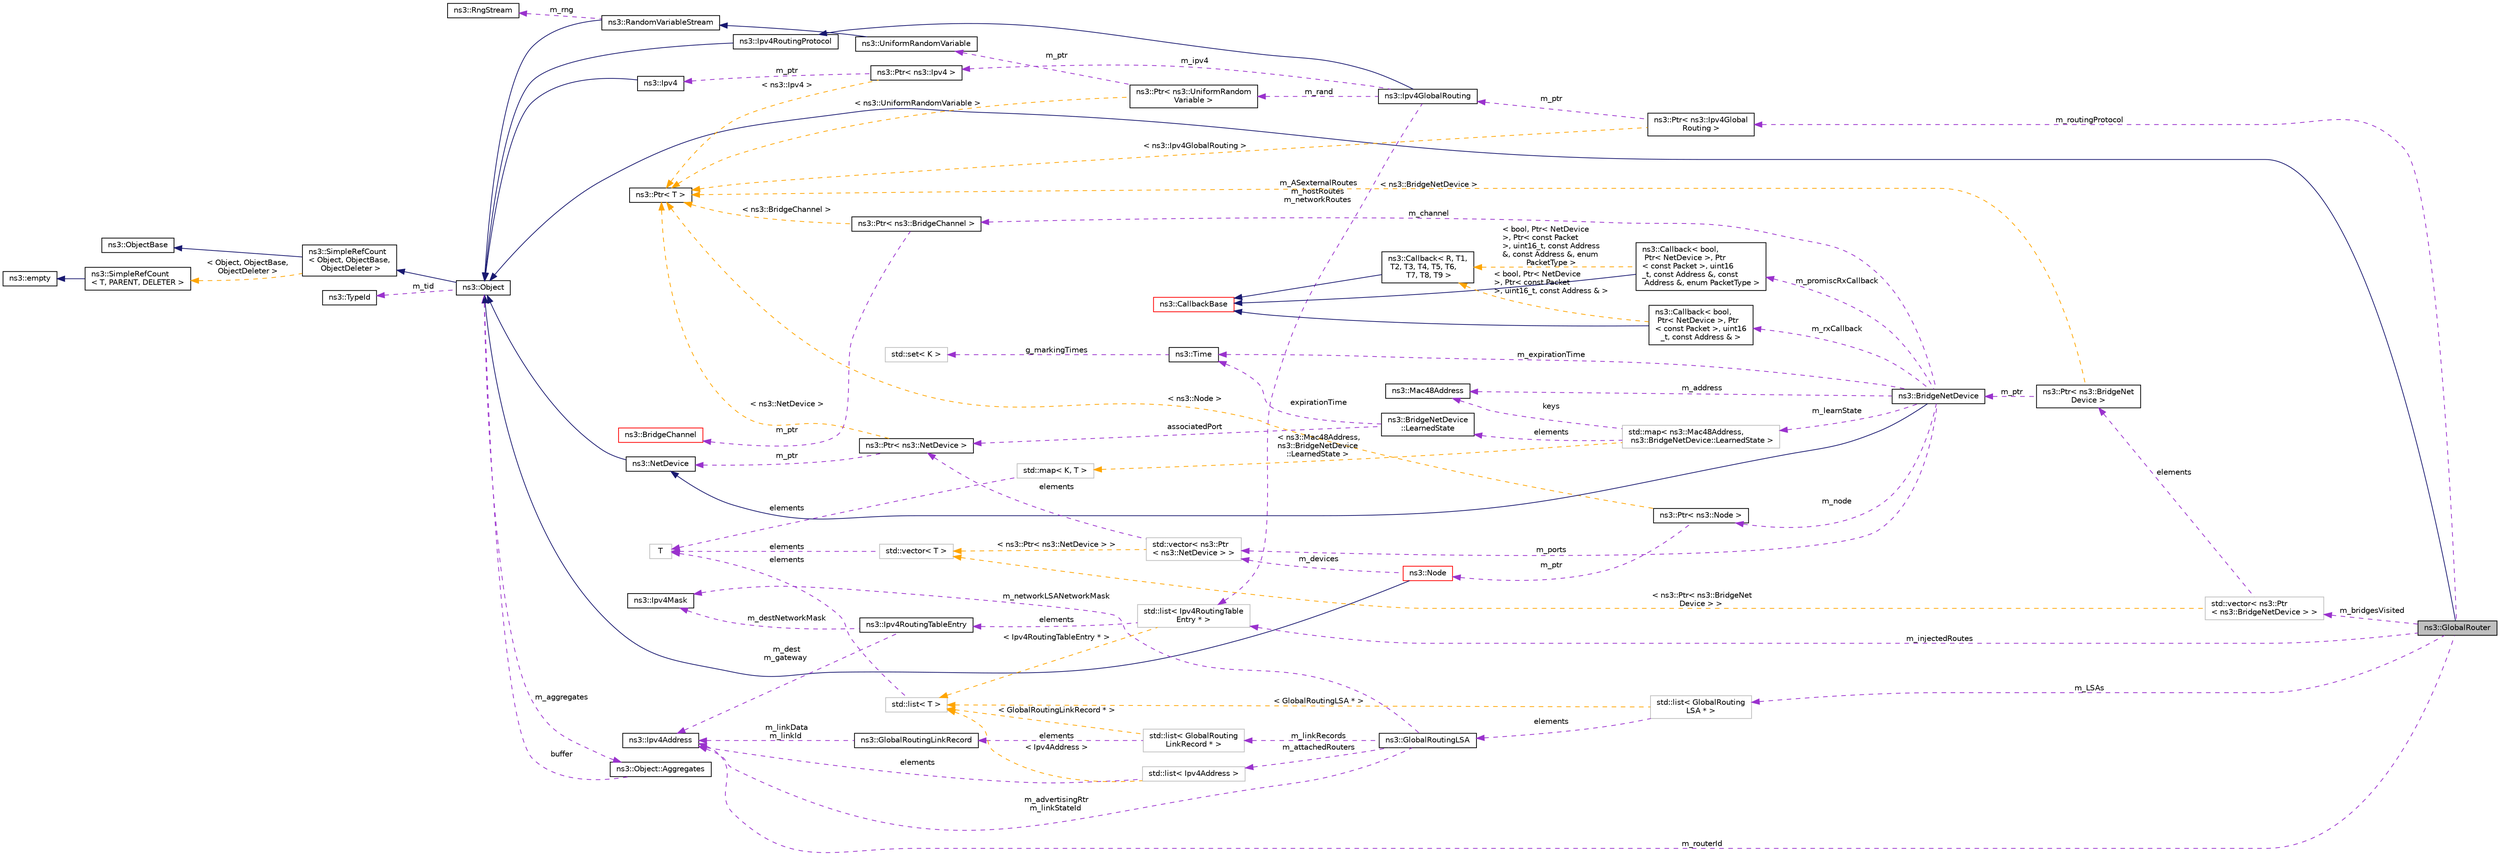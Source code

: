 digraph "ns3::GlobalRouter"
{
 // LATEX_PDF_SIZE
  edge [fontname="Helvetica",fontsize="10",labelfontname="Helvetica",labelfontsize="10"];
  node [fontname="Helvetica",fontsize="10",shape=record];
  rankdir="LR";
  Node1 [label="ns3::GlobalRouter",height=0.2,width=0.4,color="black", fillcolor="grey75", style="filled", fontcolor="black",tooltip="An interface aggregated to a node to provide global routing info."];
  Node2 -> Node1 [dir="back",color="midnightblue",fontsize="10",style="solid",fontname="Helvetica"];
  Node2 [label="ns3::Object",height=0.2,width=0.4,color="black", fillcolor="white", style="filled",URL="$classns3_1_1_object.html",tooltip="A base class which provides memory management and object aggregation."];
  Node3 -> Node2 [dir="back",color="midnightblue",fontsize="10",style="solid",fontname="Helvetica"];
  Node3 [label="ns3::SimpleRefCount\l\< Object, ObjectBase,\l ObjectDeleter \>",height=0.2,width=0.4,color="black", fillcolor="white", style="filled",URL="$classns3_1_1_simple_ref_count.html",tooltip=" "];
  Node4 -> Node3 [dir="back",color="midnightblue",fontsize="10",style="solid",fontname="Helvetica"];
  Node4 [label="ns3::ObjectBase",height=0.2,width=0.4,color="black", fillcolor="white", style="filled",URL="$classns3_1_1_object_base.html",tooltip="Anchor the ns-3 type and attribute system."];
  Node5 -> Node3 [dir="back",color="orange",fontsize="10",style="dashed",label=" \< Object, ObjectBase,\l ObjectDeleter \>" ,fontname="Helvetica"];
  Node5 [label="ns3::SimpleRefCount\l\< T, PARENT, DELETER \>",height=0.2,width=0.4,color="black", fillcolor="white", style="filled",URL="$classns3_1_1_simple_ref_count.html",tooltip="A template-based reference counting class."];
  Node6 -> Node5 [dir="back",color="midnightblue",fontsize="10",style="solid",fontname="Helvetica"];
  Node6 [label="ns3::empty",height=0.2,width=0.4,color="black", fillcolor="white", style="filled",URL="$classns3_1_1empty.html",tooltip="make Callback use a separate empty type"];
  Node7 -> Node2 [dir="back",color="darkorchid3",fontsize="10",style="dashed",label=" m_tid" ,fontname="Helvetica"];
  Node7 [label="ns3::TypeId",height=0.2,width=0.4,color="black", fillcolor="white", style="filled",URL="$classns3_1_1_type_id.html",tooltip="a unique identifier for an interface."];
  Node8 -> Node2 [dir="back",color="darkorchid3",fontsize="10",style="dashed",label=" m_aggregates" ,fontname="Helvetica"];
  Node8 [label="ns3::Object::Aggregates",height=0.2,width=0.4,color="black", fillcolor="white", style="filled",URL="$structns3_1_1_object_1_1_aggregates.html",tooltip="The list of Objects aggregated to this one."];
  Node2 -> Node8 [dir="back",color="darkorchid3",fontsize="10",style="dashed",label=" buffer" ,fontname="Helvetica"];
  Node9 -> Node1 [dir="back",color="darkorchid3",fontsize="10",style="dashed",label=" m_LSAs" ,fontname="Helvetica"];
  Node9 [label="std::list\< GlobalRouting\lLSA * \>",height=0.2,width=0.4,color="grey75", fillcolor="white", style="filled",tooltip=" "];
  Node10 -> Node9 [dir="back",color="darkorchid3",fontsize="10",style="dashed",label=" elements" ,fontname="Helvetica"];
  Node10 [label="ns3::GlobalRoutingLSA",height=0.2,width=0.4,color="black", fillcolor="white", style="filled",URL="$classns3_1_1_global_routing_l_s_a.html",tooltip="a Link State Advertisement (LSA) for a router, used in global routing."];
  Node11 -> Node10 [dir="back",color="darkorchid3",fontsize="10",style="dashed",label=" m_networkLSANetworkMask" ,fontname="Helvetica"];
  Node11 [label="ns3::Ipv4Mask",height=0.2,width=0.4,color="black", fillcolor="white", style="filled",URL="$classns3_1_1_ipv4_mask.html",tooltip="a class to represent an Ipv4 address mask"];
  Node12 -> Node10 [dir="back",color="darkorchid3",fontsize="10",style="dashed",label=" m_advertisingRtr\nm_linkStateId" ,fontname="Helvetica"];
  Node12 [label="ns3::Ipv4Address",height=0.2,width=0.4,color="black", fillcolor="white", style="filled",URL="$classns3_1_1_ipv4_address.html",tooltip="Ipv4 addresses are stored in host order in this class."];
  Node13 -> Node10 [dir="back",color="darkorchid3",fontsize="10",style="dashed",label=" m_linkRecords" ,fontname="Helvetica"];
  Node13 [label="std::list\< GlobalRouting\lLinkRecord * \>",height=0.2,width=0.4,color="grey75", fillcolor="white", style="filled",tooltip=" "];
  Node14 -> Node13 [dir="back",color="darkorchid3",fontsize="10",style="dashed",label=" elements" ,fontname="Helvetica"];
  Node14 [label="ns3::GlobalRoutingLinkRecord",height=0.2,width=0.4,color="black", fillcolor="white", style="filled",URL="$classns3_1_1_global_routing_link_record.html",tooltip="A single link record for a link state advertisement."];
  Node12 -> Node14 [dir="back",color="darkorchid3",fontsize="10",style="dashed",label=" m_linkData\nm_linkId" ,fontname="Helvetica"];
  Node15 -> Node13 [dir="back",color="orange",fontsize="10",style="dashed",label=" \< GlobalRoutingLinkRecord * \>" ,fontname="Helvetica"];
  Node15 [label="std::list\< T \>",height=0.2,width=0.4,color="grey75", fillcolor="white", style="filled",tooltip=" "];
  Node16 -> Node15 [dir="back",color="darkorchid3",fontsize="10",style="dashed",label=" elements" ,fontname="Helvetica"];
  Node16 [label="T",height=0.2,width=0.4,color="grey75", fillcolor="white", style="filled",tooltip=" "];
  Node17 -> Node10 [dir="back",color="darkorchid3",fontsize="10",style="dashed",label=" m_attachedRouters" ,fontname="Helvetica"];
  Node17 [label="std::list\< Ipv4Address \>",height=0.2,width=0.4,color="grey75", fillcolor="white", style="filled",tooltip=" "];
  Node12 -> Node17 [dir="back",color="darkorchid3",fontsize="10",style="dashed",label=" elements" ,fontname="Helvetica"];
  Node15 -> Node17 [dir="back",color="orange",fontsize="10",style="dashed",label=" \< Ipv4Address \>" ,fontname="Helvetica"];
  Node15 -> Node9 [dir="back",color="orange",fontsize="10",style="dashed",label=" \< GlobalRoutingLSA * \>" ,fontname="Helvetica"];
  Node18 -> Node1 [dir="back",color="darkorchid3",fontsize="10",style="dashed",label=" m_injectedRoutes" ,fontname="Helvetica"];
  Node18 [label="std::list\< Ipv4RoutingTable\lEntry * \>",height=0.2,width=0.4,color="grey75", fillcolor="white", style="filled",tooltip=" "];
  Node19 -> Node18 [dir="back",color="darkorchid3",fontsize="10",style="dashed",label=" elements" ,fontname="Helvetica"];
  Node19 [label="ns3::Ipv4RoutingTableEntry",height=0.2,width=0.4,color="black", fillcolor="white", style="filled",URL="$classns3_1_1_ipv4_routing_table_entry.html",tooltip="A record of an IPv4 routing table entry for Ipv4GlobalRouting and Ipv4StaticRouting."];
  Node11 -> Node19 [dir="back",color="darkorchid3",fontsize="10",style="dashed",label=" m_destNetworkMask" ,fontname="Helvetica"];
  Node12 -> Node19 [dir="back",color="darkorchid3",fontsize="10",style="dashed",label=" m_dest\nm_gateway" ,fontname="Helvetica"];
  Node15 -> Node18 [dir="back",color="orange",fontsize="10",style="dashed",label=" \< Ipv4RoutingTableEntry * \>" ,fontname="Helvetica"];
  Node20 -> Node1 [dir="back",color="darkorchid3",fontsize="10",style="dashed",label=" m_routingProtocol" ,fontname="Helvetica"];
  Node20 [label="ns3::Ptr\< ns3::Ipv4Global\lRouting \>",height=0.2,width=0.4,color="black", fillcolor="white", style="filled",URL="$classns3_1_1_ptr.html",tooltip=" "];
  Node21 -> Node20 [dir="back",color="darkorchid3",fontsize="10",style="dashed",label=" m_ptr" ,fontname="Helvetica"];
  Node21 [label="ns3::Ipv4GlobalRouting",height=0.2,width=0.4,color="black", fillcolor="white", style="filled",URL="$classns3_1_1_ipv4_global_routing.html",tooltip="Global routing protocol for IPv4 stacks."];
  Node22 -> Node21 [dir="back",color="midnightblue",fontsize="10",style="solid",fontname="Helvetica"];
  Node22 [label="ns3::Ipv4RoutingProtocol",height=0.2,width=0.4,color="black", fillcolor="white", style="filled",URL="$classns3_1_1_ipv4_routing_protocol.html",tooltip="Abstract base class for IPv4 routing protocols."];
  Node2 -> Node22 [dir="back",color="midnightblue",fontsize="10",style="solid",fontname="Helvetica"];
  Node18 -> Node21 [dir="back",color="darkorchid3",fontsize="10",style="dashed",label=" m_ASexternalRoutes\nm_hostRoutes\nm_networkRoutes" ,fontname="Helvetica"];
  Node23 -> Node21 [dir="back",color="darkorchid3",fontsize="10",style="dashed",label=" m_ipv4" ,fontname="Helvetica"];
  Node23 [label="ns3::Ptr\< ns3::Ipv4 \>",height=0.2,width=0.4,color="black", fillcolor="white", style="filled",URL="$classns3_1_1_ptr.html",tooltip=" "];
  Node24 -> Node23 [dir="back",color="darkorchid3",fontsize="10",style="dashed",label=" m_ptr" ,fontname="Helvetica"];
  Node24 [label="ns3::Ipv4",height=0.2,width=0.4,color="black", fillcolor="white", style="filled",URL="$classns3_1_1_ipv4.html",tooltip="Access to the IPv4 forwarding table, interfaces, and configuration."];
  Node2 -> Node24 [dir="back",color="midnightblue",fontsize="10",style="solid",fontname="Helvetica"];
  Node25 -> Node23 [dir="back",color="orange",fontsize="10",style="dashed",label=" \< ns3::Ipv4 \>" ,fontname="Helvetica"];
  Node25 [label="ns3::Ptr\< T \>",height=0.2,width=0.4,color="black", fillcolor="white", style="filled",URL="$classns3_1_1_ptr.html",tooltip="Smart pointer class similar to boost::intrusive_ptr."];
  Node26 -> Node21 [dir="back",color="darkorchid3",fontsize="10",style="dashed",label=" m_rand" ,fontname="Helvetica"];
  Node26 [label="ns3::Ptr\< ns3::UniformRandom\lVariable \>",height=0.2,width=0.4,color="black", fillcolor="white", style="filled",URL="$classns3_1_1_ptr.html",tooltip=" "];
  Node27 -> Node26 [dir="back",color="darkorchid3",fontsize="10",style="dashed",label=" m_ptr" ,fontname="Helvetica"];
  Node27 [label="ns3::UniformRandomVariable",height=0.2,width=0.4,color="black", fillcolor="white", style="filled",URL="$classns3_1_1_uniform_random_variable.html",tooltip="The uniform distribution Random Number Generator (RNG)."];
  Node28 -> Node27 [dir="back",color="midnightblue",fontsize="10",style="solid",fontname="Helvetica"];
  Node28 [label="ns3::RandomVariableStream",height=0.2,width=0.4,color="black", fillcolor="white", style="filled",URL="$classns3_1_1_random_variable_stream.html",tooltip="The basic uniform Random Number Generator (RNG)."];
  Node2 -> Node28 [dir="back",color="midnightblue",fontsize="10",style="solid",fontname="Helvetica"];
  Node29 -> Node28 [dir="back",color="darkorchid3",fontsize="10",style="dashed",label=" m_rng" ,fontname="Helvetica"];
  Node29 [label="ns3::RngStream",height=0.2,width=0.4,color="black", fillcolor="white", style="filled",URL="$classns3_1_1_rng_stream.html",tooltip="Combined Multiple-Recursive Generator MRG32k3a."];
  Node25 -> Node26 [dir="back",color="orange",fontsize="10",style="dashed",label=" \< ns3::UniformRandomVariable \>" ,fontname="Helvetica"];
  Node25 -> Node20 [dir="back",color="orange",fontsize="10",style="dashed",label=" \< ns3::Ipv4GlobalRouting \>" ,fontname="Helvetica"];
  Node12 -> Node1 [dir="back",color="darkorchid3",fontsize="10",style="dashed",label=" m_routerId" ,fontname="Helvetica"];
  Node30 -> Node1 [dir="back",color="darkorchid3",fontsize="10",style="dashed",label=" m_bridgesVisited" ,fontname="Helvetica"];
  Node30 [label="std::vector\< ns3::Ptr\l\< ns3::BridgeNetDevice \> \>",height=0.2,width=0.4,color="grey75", fillcolor="white", style="filled",tooltip=" "];
  Node31 -> Node30 [dir="back",color="darkorchid3",fontsize="10",style="dashed",label=" elements" ,fontname="Helvetica"];
  Node31 [label="ns3::Ptr\< ns3::BridgeNet\lDevice \>",height=0.2,width=0.4,color="black", fillcolor="white", style="filled",URL="$classns3_1_1_ptr.html",tooltip=" "];
  Node32 -> Node31 [dir="back",color="darkorchid3",fontsize="10",style="dashed",label=" m_ptr" ,fontname="Helvetica"];
  Node32 [label="ns3::BridgeNetDevice",height=0.2,width=0.4,color="black", fillcolor="white", style="filled",URL="$classns3_1_1_bridge_net_device.html",tooltip="a virtual net device that bridges multiple LAN segments"];
  Node33 -> Node32 [dir="back",color="midnightblue",fontsize="10",style="solid",fontname="Helvetica"];
  Node33 [label="ns3::NetDevice",height=0.2,width=0.4,color="black", fillcolor="white", style="filled",URL="$classns3_1_1_net_device.html",tooltip="Network layer to device interface."];
  Node2 -> Node33 [dir="back",color="midnightblue",fontsize="10",style="solid",fontname="Helvetica"];
  Node34 -> Node32 [dir="back",color="darkorchid3",fontsize="10",style="dashed",label=" m_address" ,fontname="Helvetica"];
  Node34 [label="ns3::Mac48Address",height=0.2,width=0.4,color="black", fillcolor="white", style="filled",URL="$classns3_1_1_mac48_address.html",tooltip="an EUI-48 address"];
  Node35 -> Node32 [dir="back",color="darkorchid3",fontsize="10",style="dashed",label=" m_promiscRxCallback" ,fontname="Helvetica"];
  Node35 [label="ns3::Callback\< bool,\l Ptr\< NetDevice \>, Ptr\l\< const Packet \>, uint16\l_t, const Address &, const\l Address &, enum PacketType \>",height=0.2,width=0.4,color="black", fillcolor="white", style="filled",URL="$classns3_1_1_callback.html",tooltip=" "];
  Node36 -> Node35 [dir="back",color="midnightblue",fontsize="10",style="solid",fontname="Helvetica"];
  Node36 [label="ns3::CallbackBase",height=0.2,width=0.4,color="red", fillcolor="white", style="filled",URL="$classns3_1_1_callback_base.html",tooltip="Base class for Callback class."];
  Node40 -> Node35 [dir="back",color="orange",fontsize="10",style="dashed",label=" \< bool, Ptr\< NetDevice\l \>, Ptr\< const Packet\l \>, uint16_t, const Address\l &, const Address &, enum\l PacketType \>" ,fontname="Helvetica"];
  Node40 [label="ns3::Callback\< R, T1,\l T2, T3, T4, T5, T6,\l T7, T8, T9 \>",height=0.2,width=0.4,color="black", fillcolor="white", style="filled",URL="$classns3_1_1_callback.html",tooltip="Callback template class."];
  Node36 -> Node40 [dir="back",color="midnightblue",fontsize="10",style="solid",fontname="Helvetica"];
  Node41 -> Node32 [dir="back",color="darkorchid3",fontsize="10",style="dashed",label=" m_ports" ,fontname="Helvetica"];
  Node41 [label="std::vector\< ns3::Ptr\l\< ns3::NetDevice \> \>",height=0.2,width=0.4,color="grey75", fillcolor="white", style="filled",tooltip=" "];
  Node42 -> Node41 [dir="back",color="darkorchid3",fontsize="10",style="dashed",label=" elements" ,fontname="Helvetica"];
  Node42 [label="ns3::Ptr\< ns3::NetDevice \>",height=0.2,width=0.4,color="black", fillcolor="white", style="filled",URL="$classns3_1_1_ptr.html",tooltip=" "];
  Node33 -> Node42 [dir="back",color="darkorchid3",fontsize="10",style="dashed",label=" m_ptr" ,fontname="Helvetica"];
  Node25 -> Node42 [dir="back",color="orange",fontsize="10",style="dashed",label=" \< ns3::NetDevice \>" ,fontname="Helvetica"];
  Node43 -> Node41 [dir="back",color="orange",fontsize="10",style="dashed",label=" \< ns3::Ptr\< ns3::NetDevice \> \>" ,fontname="Helvetica"];
  Node43 [label="std::vector\< T \>",height=0.2,width=0.4,color="grey75", fillcolor="white", style="filled",tooltip=" "];
  Node16 -> Node43 [dir="back",color="darkorchid3",fontsize="10",style="dashed",label=" elements" ,fontname="Helvetica"];
  Node44 -> Node32 [dir="back",color="darkorchid3",fontsize="10",style="dashed",label=" m_node" ,fontname="Helvetica"];
  Node44 [label="ns3::Ptr\< ns3::Node \>",height=0.2,width=0.4,color="black", fillcolor="white", style="filled",URL="$classns3_1_1_ptr.html",tooltip=" "];
  Node45 -> Node44 [dir="back",color="darkorchid3",fontsize="10",style="dashed",label=" m_ptr" ,fontname="Helvetica"];
  Node45 [label="ns3::Node",height=0.2,width=0.4,color="red", fillcolor="white", style="filled",URL="$classns3_1_1_node.html",tooltip="A network Node."];
  Node2 -> Node45 [dir="back",color="midnightblue",fontsize="10",style="solid",fontname="Helvetica"];
  Node41 -> Node45 [dir="back",color="darkorchid3",fontsize="10",style="dashed",label=" m_devices" ,fontname="Helvetica"];
  Node25 -> Node44 [dir="back",color="orange",fontsize="10",style="dashed",label=" \< ns3::Node \>" ,fontname="Helvetica"];
  Node69 -> Node32 [dir="back",color="darkorchid3",fontsize="10",style="dashed",label=" m_rxCallback" ,fontname="Helvetica"];
  Node69 [label="ns3::Callback\< bool,\l Ptr\< NetDevice \>, Ptr\l\< const Packet \>, uint16\l_t, const Address & \>",height=0.2,width=0.4,color="black", fillcolor="white", style="filled",URL="$classns3_1_1_callback.html",tooltip=" "];
  Node36 -> Node69 [dir="back",color="midnightblue",fontsize="10",style="solid",fontname="Helvetica"];
  Node40 -> Node69 [dir="back",color="orange",fontsize="10",style="dashed",label=" \< bool, Ptr\< NetDevice\l \>, Ptr\< const Packet\l \>, uint16_t, const Address & \>" ,fontname="Helvetica"];
  Node70 -> Node32 [dir="back",color="darkorchid3",fontsize="10",style="dashed",label=" m_channel" ,fontname="Helvetica"];
  Node70 [label="ns3::Ptr\< ns3::BridgeChannel \>",height=0.2,width=0.4,color="black", fillcolor="white", style="filled",URL="$classns3_1_1_ptr.html",tooltip=" "];
  Node71 -> Node70 [dir="back",color="darkorchid3",fontsize="10",style="dashed",label=" m_ptr" ,fontname="Helvetica"];
  Node71 [label="ns3::BridgeChannel",height=0.2,width=0.4,color="red", fillcolor="white", style="filled",URL="$classns3_1_1_bridge_channel.html",tooltip="Virtual channel implementation for bridges (BridgeNetDevice)."];
  Node25 -> Node70 [dir="back",color="orange",fontsize="10",style="dashed",label=" \< ns3::BridgeChannel \>" ,fontname="Helvetica"];
  Node53 -> Node32 [dir="back",color="darkorchid3",fontsize="10",style="dashed",label=" m_expirationTime" ,fontname="Helvetica"];
  Node53 [label="ns3::Time",height=0.2,width=0.4,color="black", fillcolor="white", style="filled",URL="$classns3_1_1_time.html",tooltip="Simulation virtual time values and global simulation resolution."];
  Node54 -> Node53 [dir="back",color="darkorchid3",fontsize="10",style="dashed",label=" g_markingTimes" ,fontname="Helvetica"];
  Node54 [label="std::set\< K \>",height=0.2,width=0.4,color="grey75", fillcolor="white", style="filled",tooltip=" "];
  Node75 -> Node32 [dir="back",color="darkorchid3",fontsize="10",style="dashed",label=" m_learnState" ,fontname="Helvetica"];
  Node75 [label="std::map\< ns3::Mac48Address,\l ns3::BridgeNetDevice::LearnedState \>",height=0.2,width=0.4,color="grey75", fillcolor="white", style="filled",tooltip=" "];
  Node34 -> Node75 [dir="back",color="darkorchid3",fontsize="10",style="dashed",label=" keys" ,fontname="Helvetica"];
  Node76 -> Node75 [dir="back",color="darkorchid3",fontsize="10",style="dashed",label=" elements" ,fontname="Helvetica"];
  Node76 [label="ns3::BridgeNetDevice\l::LearnedState",height=0.2,width=0.4,color="black", fillcolor="white", style="filled",URL="$structns3_1_1_bridge_net_device_1_1_learned_state.html",tooltip="Structure holding the status of an address."];
  Node42 -> Node76 [dir="back",color="darkorchid3",fontsize="10",style="dashed",label=" associatedPort" ,fontname="Helvetica"];
  Node53 -> Node76 [dir="back",color="darkorchid3",fontsize="10",style="dashed",label=" expirationTime" ,fontname="Helvetica"];
  Node77 -> Node75 [dir="back",color="orange",fontsize="10",style="dashed",label=" \< ns3::Mac48Address,\l ns3::BridgeNetDevice\l::LearnedState \>" ,fontname="Helvetica"];
  Node77 [label="std::map\< K, T \>",height=0.2,width=0.4,color="grey75", fillcolor="white", style="filled",tooltip=" "];
  Node16 -> Node77 [dir="back",color="darkorchid3",fontsize="10",style="dashed",label=" elements" ,fontname="Helvetica"];
  Node25 -> Node31 [dir="back",color="orange",fontsize="10",style="dashed",label=" \< ns3::BridgeNetDevice \>" ,fontname="Helvetica"];
  Node43 -> Node30 [dir="back",color="orange",fontsize="10",style="dashed",label=" \< ns3::Ptr\< ns3::BridgeNet\lDevice \> \>" ,fontname="Helvetica"];
}
